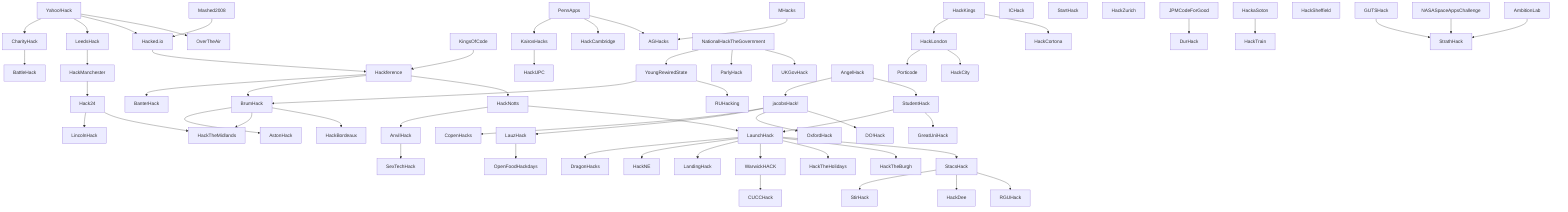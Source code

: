 graph TD;
    Yahoo!Hack-->CharityHack;
    Yahoo!Hack-->LeedsHack;
    Yahoo!Hack-->Hacked.io;
    Yahoo!Hack-->OverTheAir;
    Mashed2008-->Hacked.io;
    CharityHack-->BattleHack;
    Hacked.io-->Hackference;
    KingsOfCode-->Hackference
    LeedsHack-->HackManchester;
    HackManchester-->Hack24;
    Hack24-->LincolnHack;
    Hack24-->HackTheMidlands;
    Hackference-->BanterHack;
    Hackference-->BrumHack;
    Hackference-->HackNotts;
    HackNotts-->AnvilHack;
    AnvilHack-->SexTechHack;
    HackNotts-->LaunchHack;
    StudentHack-->LaunchHack;
    LaunchHack-->DragonHacks;
    LaunchHack-->HackNE;
    LaunchHack-->LandingHack;
    LaunchHack-->WarwickHACK;
    WarwickHACK-->CUCCHack;
    LaunchHack-->HackTheHolidays;
    LaunchHack-->HackTheBurgh;
    LaunchHack-->StacsHack;
    StacsHack-->StirHack;
    StacsHack-->HackDee;
    StacsHack-->RGUHack;
    PennApps-->KairosHacks;
    KairosHacks-->HackUPC;
    PennApps-->HackCambridge;
    PennApps-->AGHacks;
    MHacks-->AGHacks;
    NationalHackTheGovernment-->YoungRewiredState;
    YoungRewiredState-->BrumHack;
    YoungRewiredState-->RUHacking;
    BrumHack-->AstonHack;
    BrumHack-->HackTheMidlands;
    BrumHack-->HackBordeaux;
    NationalHackTheGovernment-->ParlyHack;
    NationalHackTheGovernment-->UKGovHack;
    AngelHack-->jacobsHack!;
    AngelHack-->StudentHack;
    jacobsHack!-->CopenHacks;
    jacobsHack!-->LauzHack;
    LauzHack-->OpenFoodHackdays;
    jacobsHack!-->OxfordHack;
    jacobsHack!-->DO!Hack;
    StudentHack-->GreatUniHack;
    HackKings-->HackLondon;
    HackKings-->HackCortona;
    HackLondon-->Porticode;
    HackLondon-->HackCity;
    ICHack;
    StartHack;
    HackZurich;
    JPMCodeForGood-->DurHack;
    HackaSoton-->HackTrain;
    HackSheffield;
    GUTSHack-->StrathHack;
    NASASpaceAppsChallenge-->StrathHack;
    AmbitionLab-->StrathHack;